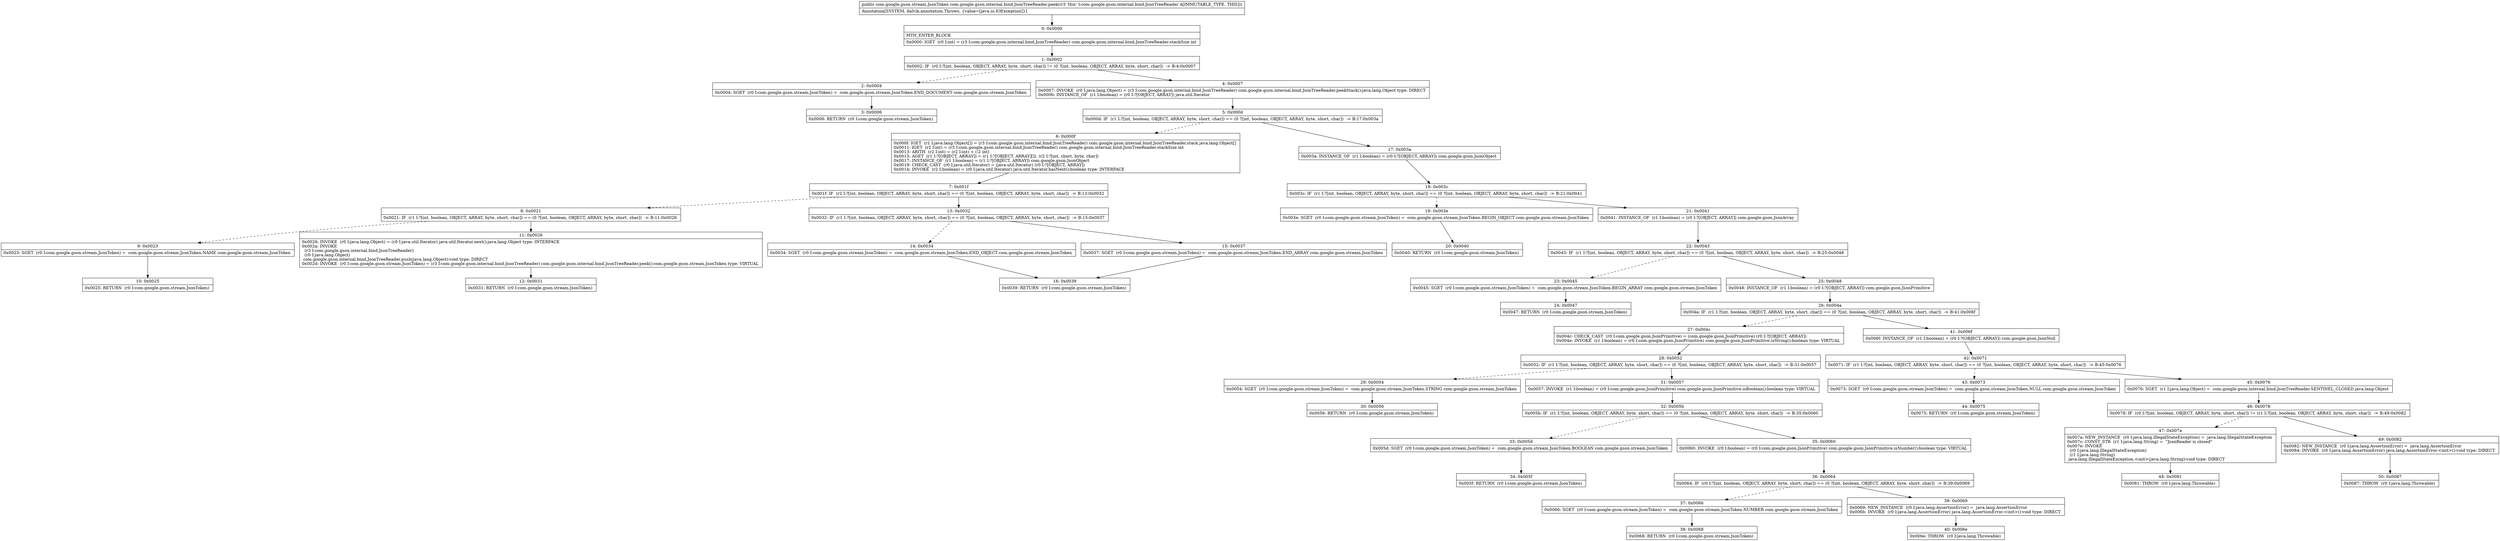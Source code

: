 digraph "CFG forcom.google.gson.internal.bind.JsonTreeReader.peek()Lcom\/google\/gson\/stream\/JsonToken;" {
Node_0 [shape=record,label="{0\:\ 0x0000|MTH_ENTER_BLOCK\l|0x0000: IGET  (r0 I:int) = (r3 I:com.google.gson.internal.bind.JsonTreeReader) com.google.gson.internal.bind.JsonTreeReader.stackSize int \l}"];
Node_1 [shape=record,label="{1\:\ 0x0002|0x0002: IF  (r0 I:?[int, boolean, OBJECT, ARRAY, byte, short, char]) != (0 ?[int, boolean, OBJECT, ARRAY, byte, short, char])  \-\> B:4:0x0007 \l}"];
Node_2 [shape=record,label="{2\:\ 0x0004|0x0004: SGET  (r0 I:com.google.gson.stream.JsonToken) =  com.google.gson.stream.JsonToken.END_DOCUMENT com.google.gson.stream.JsonToken \l}"];
Node_3 [shape=record,label="{3\:\ 0x0006|0x0006: RETURN  (r0 I:com.google.gson.stream.JsonToken) \l}"];
Node_4 [shape=record,label="{4\:\ 0x0007|0x0007: INVOKE  (r0 I:java.lang.Object) = (r3 I:com.google.gson.internal.bind.JsonTreeReader) com.google.gson.internal.bind.JsonTreeReader.peekStack():java.lang.Object type: DIRECT \l0x000b: INSTANCE_OF  (r1 I:boolean) = (r0 I:?[OBJECT, ARRAY]) java.util.Iterator \l}"];
Node_5 [shape=record,label="{5\:\ 0x000d|0x000d: IF  (r1 I:?[int, boolean, OBJECT, ARRAY, byte, short, char]) == (0 ?[int, boolean, OBJECT, ARRAY, byte, short, char])  \-\> B:17:0x003a \l}"];
Node_6 [shape=record,label="{6\:\ 0x000f|0x000f: IGET  (r1 I:java.lang.Object[]) = (r3 I:com.google.gson.internal.bind.JsonTreeReader) com.google.gson.internal.bind.JsonTreeReader.stack java.lang.Object[] \l0x0011: IGET  (r2 I:int) = (r3 I:com.google.gson.internal.bind.JsonTreeReader) com.google.gson.internal.bind.JsonTreeReader.stackSize int \l0x0013: ARITH  (r2 I:int) = (r2 I:int) + (\-2 int) \l0x0015: AGET  (r1 I:?[OBJECT, ARRAY]) = (r1 I:?[OBJECT, ARRAY][]), (r2 I:?[int, short, byte, char]) \l0x0017: INSTANCE_OF  (r1 I:boolean) = (r1 I:?[OBJECT, ARRAY]) com.google.gson.JsonObject \l0x0019: CHECK_CAST  (r0 I:java.util.Iterator) = (java.util.Iterator) (r0 I:?[OBJECT, ARRAY]) \l0x001b: INVOKE  (r2 I:boolean) = (r0 I:java.util.Iterator) java.util.Iterator.hasNext():boolean type: INTERFACE \l}"];
Node_7 [shape=record,label="{7\:\ 0x001f|0x001f: IF  (r2 I:?[int, boolean, OBJECT, ARRAY, byte, short, char]) == (0 ?[int, boolean, OBJECT, ARRAY, byte, short, char])  \-\> B:13:0x0032 \l}"];
Node_8 [shape=record,label="{8\:\ 0x0021|0x0021: IF  (r1 I:?[int, boolean, OBJECT, ARRAY, byte, short, char]) == (0 ?[int, boolean, OBJECT, ARRAY, byte, short, char])  \-\> B:11:0x0026 \l}"];
Node_9 [shape=record,label="{9\:\ 0x0023|0x0023: SGET  (r0 I:com.google.gson.stream.JsonToken) =  com.google.gson.stream.JsonToken.NAME com.google.gson.stream.JsonToken \l}"];
Node_10 [shape=record,label="{10\:\ 0x0025|0x0025: RETURN  (r0 I:com.google.gson.stream.JsonToken) \l}"];
Node_11 [shape=record,label="{11\:\ 0x0026|0x0026: INVOKE  (r0 I:java.lang.Object) = (r0 I:java.util.Iterator) java.util.Iterator.next():java.lang.Object type: INTERFACE \l0x002a: INVOKE  \l  (r3 I:com.google.gson.internal.bind.JsonTreeReader)\l  (r0 I:java.lang.Object)\l com.google.gson.internal.bind.JsonTreeReader.push(java.lang.Object):void type: DIRECT \l0x002d: INVOKE  (r0 I:com.google.gson.stream.JsonToken) = (r3 I:com.google.gson.internal.bind.JsonTreeReader) com.google.gson.internal.bind.JsonTreeReader.peek():com.google.gson.stream.JsonToken type: VIRTUAL \l}"];
Node_12 [shape=record,label="{12\:\ 0x0031|0x0031: RETURN  (r0 I:com.google.gson.stream.JsonToken) \l}"];
Node_13 [shape=record,label="{13\:\ 0x0032|0x0032: IF  (r1 I:?[int, boolean, OBJECT, ARRAY, byte, short, char]) == (0 ?[int, boolean, OBJECT, ARRAY, byte, short, char])  \-\> B:15:0x0037 \l}"];
Node_14 [shape=record,label="{14\:\ 0x0034|0x0034: SGET  (r0 I:com.google.gson.stream.JsonToken) =  com.google.gson.stream.JsonToken.END_OBJECT com.google.gson.stream.JsonToken \l}"];
Node_15 [shape=record,label="{15\:\ 0x0037|0x0037: SGET  (r0 I:com.google.gson.stream.JsonToken) =  com.google.gson.stream.JsonToken.END_ARRAY com.google.gson.stream.JsonToken \l}"];
Node_16 [shape=record,label="{16\:\ 0x0039|0x0039: RETURN  (r0 I:com.google.gson.stream.JsonToken) \l}"];
Node_17 [shape=record,label="{17\:\ 0x003a|0x003a: INSTANCE_OF  (r1 I:boolean) = (r0 I:?[OBJECT, ARRAY]) com.google.gson.JsonObject \l}"];
Node_18 [shape=record,label="{18\:\ 0x003c|0x003c: IF  (r1 I:?[int, boolean, OBJECT, ARRAY, byte, short, char]) == (0 ?[int, boolean, OBJECT, ARRAY, byte, short, char])  \-\> B:21:0x0041 \l}"];
Node_19 [shape=record,label="{19\:\ 0x003e|0x003e: SGET  (r0 I:com.google.gson.stream.JsonToken) =  com.google.gson.stream.JsonToken.BEGIN_OBJECT com.google.gson.stream.JsonToken \l}"];
Node_20 [shape=record,label="{20\:\ 0x0040|0x0040: RETURN  (r0 I:com.google.gson.stream.JsonToken) \l}"];
Node_21 [shape=record,label="{21\:\ 0x0041|0x0041: INSTANCE_OF  (r1 I:boolean) = (r0 I:?[OBJECT, ARRAY]) com.google.gson.JsonArray \l}"];
Node_22 [shape=record,label="{22\:\ 0x0043|0x0043: IF  (r1 I:?[int, boolean, OBJECT, ARRAY, byte, short, char]) == (0 ?[int, boolean, OBJECT, ARRAY, byte, short, char])  \-\> B:25:0x0048 \l}"];
Node_23 [shape=record,label="{23\:\ 0x0045|0x0045: SGET  (r0 I:com.google.gson.stream.JsonToken) =  com.google.gson.stream.JsonToken.BEGIN_ARRAY com.google.gson.stream.JsonToken \l}"];
Node_24 [shape=record,label="{24\:\ 0x0047|0x0047: RETURN  (r0 I:com.google.gson.stream.JsonToken) \l}"];
Node_25 [shape=record,label="{25\:\ 0x0048|0x0048: INSTANCE_OF  (r1 I:boolean) = (r0 I:?[OBJECT, ARRAY]) com.google.gson.JsonPrimitive \l}"];
Node_26 [shape=record,label="{26\:\ 0x004a|0x004a: IF  (r1 I:?[int, boolean, OBJECT, ARRAY, byte, short, char]) == (0 ?[int, boolean, OBJECT, ARRAY, byte, short, char])  \-\> B:41:0x006f \l}"];
Node_27 [shape=record,label="{27\:\ 0x004c|0x004c: CHECK_CAST  (r0 I:com.google.gson.JsonPrimitive) = (com.google.gson.JsonPrimitive) (r0 I:?[OBJECT, ARRAY]) \l0x004e: INVOKE  (r1 I:boolean) = (r0 I:com.google.gson.JsonPrimitive) com.google.gson.JsonPrimitive.isString():boolean type: VIRTUAL \l}"];
Node_28 [shape=record,label="{28\:\ 0x0052|0x0052: IF  (r1 I:?[int, boolean, OBJECT, ARRAY, byte, short, char]) == (0 ?[int, boolean, OBJECT, ARRAY, byte, short, char])  \-\> B:31:0x0057 \l}"];
Node_29 [shape=record,label="{29\:\ 0x0054|0x0054: SGET  (r0 I:com.google.gson.stream.JsonToken) =  com.google.gson.stream.JsonToken.STRING com.google.gson.stream.JsonToken \l}"];
Node_30 [shape=record,label="{30\:\ 0x0056|0x0056: RETURN  (r0 I:com.google.gson.stream.JsonToken) \l}"];
Node_31 [shape=record,label="{31\:\ 0x0057|0x0057: INVOKE  (r1 I:boolean) = (r0 I:com.google.gson.JsonPrimitive) com.google.gson.JsonPrimitive.isBoolean():boolean type: VIRTUAL \l}"];
Node_32 [shape=record,label="{32\:\ 0x005b|0x005b: IF  (r1 I:?[int, boolean, OBJECT, ARRAY, byte, short, char]) == (0 ?[int, boolean, OBJECT, ARRAY, byte, short, char])  \-\> B:35:0x0060 \l}"];
Node_33 [shape=record,label="{33\:\ 0x005d|0x005d: SGET  (r0 I:com.google.gson.stream.JsonToken) =  com.google.gson.stream.JsonToken.BOOLEAN com.google.gson.stream.JsonToken \l}"];
Node_34 [shape=record,label="{34\:\ 0x005f|0x005f: RETURN  (r0 I:com.google.gson.stream.JsonToken) \l}"];
Node_35 [shape=record,label="{35\:\ 0x0060|0x0060: INVOKE  (r0 I:boolean) = (r0 I:com.google.gson.JsonPrimitive) com.google.gson.JsonPrimitive.isNumber():boolean type: VIRTUAL \l}"];
Node_36 [shape=record,label="{36\:\ 0x0064|0x0064: IF  (r0 I:?[int, boolean, OBJECT, ARRAY, byte, short, char]) == (0 ?[int, boolean, OBJECT, ARRAY, byte, short, char])  \-\> B:39:0x0069 \l}"];
Node_37 [shape=record,label="{37\:\ 0x0066|0x0066: SGET  (r0 I:com.google.gson.stream.JsonToken) =  com.google.gson.stream.JsonToken.NUMBER com.google.gson.stream.JsonToken \l}"];
Node_38 [shape=record,label="{38\:\ 0x0068|0x0068: RETURN  (r0 I:com.google.gson.stream.JsonToken) \l}"];
Node_39 [shape=record,label="{39\:\ 0x0069|0x0069: NEW_INSTANCE  (r0 I:java.lang.AssertionError) =  java.lang.AssertionError \l0x006b: INVOKE  (r0 I:java.lang.AssertionError) java.lang.AssertionError.\<init\>():void type: DIRECT \l}"];
Node_40 [shape=record,label="{40\:\ 0x006e|0x006e: THROW  (r0 I:java.lang.Throwable) \l}"];
Node_41 [shape=record,label="{41\:\ 0x006f|0x006f: INSTANCE_OF  (r1 I:boolean) = (r0 I:?[OBJECT, ARRAY]) com.google.gson.JsonNull \l}"];
Node_42 [shape=record,label="{42\:\ 0x0071|0x0071: IF  (r1 I:?[int, boolean, OBJECT, ARRAY, byte, short, char]) == (0 ?[int, boolean, OBJECT, ARRAY, byte, short, char])  \-\> B:45:0x0076 \l}"];
Node_43 [shape=record,label="{43\:\ 0x0073|0x0073: SGET  (r0 I:com.google.gson.stream.JsonToken) =  com.google.gson.stream.JsonToken.NULL com.google.gson.stream.JsonToken \l}"];
Node_44 [shape=record,label="{44\:\ 0x0075|0x0075: RETURN  (r0 I:com.google.gson.stream.JsonToken) \l}"];
Node_45 [shape=record,label="{45\:\ 0x0076|0x0076: SGET  (r1 I:java.lang.Object) =  com.google.gson.internal.bind.JsonTreeReader.SENTINEL_CLOSED java.lang.Object \l}"];
Node_46 [shape=record,label="{46\:\ 0x0078|0x0078: IF  (r0 I:?[int, boolean, OBJECT, ARRAY, byte, short, char]) != (r1 I:?[int, boolean, OBJECT, ARRAY, byte, short, char])  \-\> B:49:0x0082 \l}"];
Node_47 [shape=record,label="{47\:\ 0x007a|0x007a: NEW_INSTANCE  (r0 I:java.lang.IllegalStateException) =  java.lang.IllegalStateException \l0x007c: CONST_STR  (r1 I:java.lang.String) =  \"JsonReader is closed\" \l0x007e: INVOKE  \l  (r0 I:java.lang.IllegalStateException)\l  (r1 I:java.lang.String)\l java.lang.IllegalStateException.\<init\>(java.lang.String):void type: DIRECT \l}"];
Node_48 [shape=record,label="{48\:\ 0x0081|0x0081: THROW  (r0 I:java.lang.Throwable) \l}"];
Node_49 [shape=record,label="{49\:\ 0x0082|0x0082: NEW_INSTANCE  (r0 I:java.lang.AssertionError) =  java.lang.AssertionError \l0x0084: INVOKE  (r0 I:java.lang.AssertionError) java.lang.AssertionError.\<init\>():void type: DIRECT \l}"];
Node_50 [shape=record,label="{50\:\ 0x0087|0x0087: THROW  (r0 I:java.lang.Throwable) \l}"];
MethodNode[shape=record,label="{public com.google.gson.stream.JsonToken com.google.gson.internal.bind.JsonTreeReader.peek((r3 'this' I:com.google.gson.internal.bind.JsonTreeReader A[IMMUTABLE_TYPE, THIS]))  | Annotation[SYSTEM, dalvik.annotation.Throws, \{value=[java.io.IOException]\}]\l}"];
MethodNode -> Node_0;
Node_0 -> Node_1;
Node_1 -> Node_2[style=dashed];
Node_1 -> Node_4;
Node_2 -> Node_3;
Node_4 -> Node_5;
Node_5 -> Node_6[style=dashed];
Node_5 -> Node_17;
Node_6 -> Node_7;
Node_7 -> Node_8[style=dashed];
Node_7 -> Node_13;
Node_8 -> Node_9[style=dashed];
Node_8 -> Node_11;
Node_9 -> Node_10;
Node_11 -> Node_12;
Node_13 -> Node_14[style=dashed];
Node_13 -> Node_15;
Node_14 -> Node_16;
Node_15 -> Node_16;
Node_17 -> Node_18;
Node_18 -> Node_19[style=dashed];
Node_18 -> Node_21;
Node_19 -> Node_20;
Node_21 -> Node_22;
Node_22 -> Node_23[style=dashed];
Node_22 -> Node_25;
Node_23 -> Node_24;
Node_25 -> Node_26;
Node_26 -> Node_27[style=dashed];
Node_26 -> Node_41;
Node_27 -> Node_28;
Node_28 -> Node_29[style=dashed];
Node_28 -> Node_31;
Node_29 -> Node_30;
Node_31 -> Node_32;
Node_32 -> Node_33[style=dashed];
Node_32 -> Node_35;
Node_33 -> Node_34;
Node_35 -> Node_36;
Node_36 -> Node_37[style=dashed];
Node_36 -> Node_39;
Node_37 -> Node_38;
Node_39 -> Node_40;
Node_41 -> Node_42;
Node_42 -> Node_43[style=dashed];
Node_42 -> Node_45;
Node_43 -> Node_44;
Node_45 -> Node_46;
Node_46 -> Node_47[style=dashed];
Node_46 -> Node_49;
Node_47 -> Node_48;
Node_49 -> Node_50;
}

